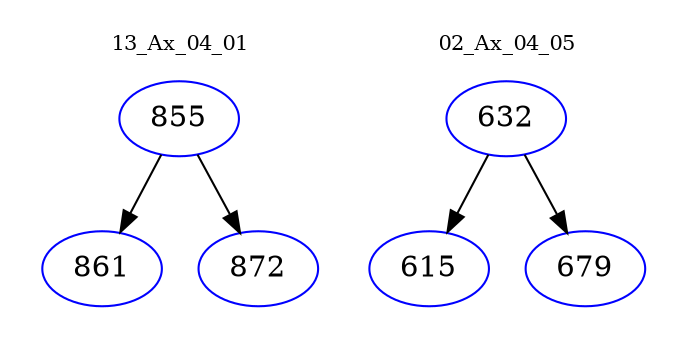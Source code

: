 digraph{
subgraph cluster_0 {
color = white
label = "13_Ax_04_01";
fontsize=10;
T0_855 [label="855", color="blue"]
T0_855 -> T0_861 [color="black"]
T0_861 [label="861", color="blue"]
T0_855 -> T0_872 [color="black"]
T0_872 [label="872", color="blue"]
}
subgraph cluster_1 {
color = white
label = "02_Ax_04_05";
fontsize=10;
T1_632 [label="632", color="blue"]
T1_632 -> T1_615 [color="black"]
T1_615 [label="615", color="blue"]
T1_632 -> T1_679 [color="black"]
T1_679 [label="679", color="blue"]
}
}
